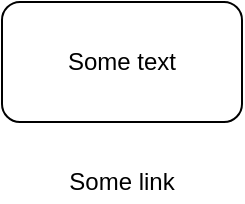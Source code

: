 <mxfile version="14.5.1" type="device" pages="2"><diagram id="KgwwwuPXLq_iXDXmIebJ" name="Page-1"><mxGraphModel dx="1106" dy="847" grid="1" gridSize="10" guides="1" tooltips="1" connect="1" arrows="1" fold="1" page="1" pageScale="1" pageWidth="827" pageHeight="1169" math="0" shadow="0"><root><mxCell id="0"/><mxCell id="1" parent="0"/><UserObject label="Some text" id="X03gjs-y7KjdQwQyzjE4-2"><mxCell style="rounded=1;whiteSpace=wrap;html=1;" parent="1" vertex="1"><mxGeometry x="10" y="10" width="120" height="60" as="geometry"/></mxCell></UserObject><UserObject label="Some link" id="X03gjs-y7KjdQwQyzjE4-4"><mxCell style="text;html=1;strokeColor=none;fillColor=none;align=center;verticalAlign=middle;whiteSpace=wrap;rounded=0;" parent="1" vertex="1"><mxGeometry x="30" y="90" width="80" height="20" as="geometry"/></mxCell></UserObject></root></mxGraphModel></diagram><diagram name="Page 2" id="WKCg2NcY1VQb7qcMgWaw"><mxGraphModel dx="1283" dy="359" grid="1" gridSize="10" guides="1" tooltips="1" connect="1" arrows="1" fold="1" page="1" pageScale="1" pageWidth="827" pageHeight="1169" math="0" shadow="0">&#xa;            <root>&#xa;                <mxCell id="RwZS0F2J_Ui9ka5hwAdE-0"/>&#xa;                <mxCell id="RwZS0F2J_Ui9ka5hwAdE-1" parent="RwZS0F2J_Ui9ka5hwAdE-0"/>&#xa;                <UserObject label="Some text" id="RwZS0F2J_Ui9ka5hwAdE-2">&#xa;                    <mxCell style="rounded=1;whiteSpace=wrap;html=1;" parent="RwZS0F2J_Ui9ka5hwAdE-1" vertex="1">&#xa;                        <mxGeometry x="10" y="10" width="120" height="60" as="geometry"/>&#xa;                    </mxCell>&#xa;                </UserObject>&#xa;                <UserObject label="Some link" id="RwZS0F2J_Ui9ka5hwAdE-3">&#xa;                    <mxCell style="text;html=1;strokeColor=none;fillColor=none;align=center;verticalAlign=middle;whiteSpace=wrap;rounded=0;" parent="RwZS0F2J_Ui9ka5hwAdE-1" vertex="1">&#xa;                        <mxGeometry x="30" y="90" width="80" height="20" as="geometry"/>&#xa;                    </mxCell>&#xa;                </UserObject>&#xa;            </root>&#xa;        </mxGraphModel></diagram></mxfile>